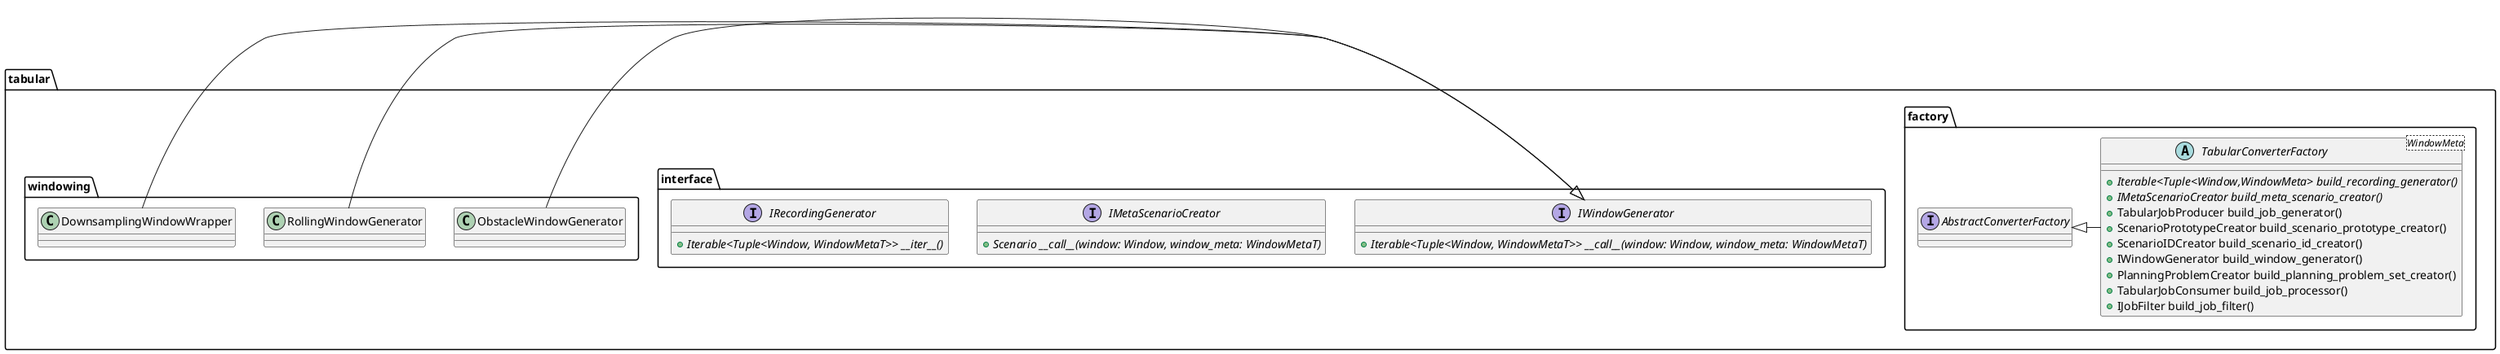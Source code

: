 @startuml
'https://plantuml.com/class-diagram

package tabular {

package factory {
interface AbstractConverterFactory

abstract TabularConverterFactory <WindowMeta> {
  {abstract} +Iterable<Tuple<Window,WindowMeta> build_recording_generator()
  {abstract} +IMetaScenarioCreator build_meta_scenario_creator()
  {method} +TabularJobProducer build_job_generator()
  {method} +ScenarioPrototypeCreator build_scenario_prototype_creator()
  {method} +ScenarioIDCreator build_scenario_id_creator()
  {method} +IWindowGenerator build_window_generator()
  {method} +PlanningProblemCreator build_planning_problem_set_creator()
  {method} +TabularJobConsumer build_job_processor()
  {method} +IJobFilter build_job_filter()
}
AbstractConverterFactory <|- TabularConverterFactory
}


package interface {
interface IWindowGenerator {
 {abstract} +Iterable<Tuple<Window, WindowMetaT>> __call__(window: Window, window_meta: WindowMetaT)
}

interface IMetaScenarioCreator {
 {abstract} +Scenario __call__(window: Window, window_meta: WindowMetaT)
}

interface IRecordingGenerator {
 {abstract} +Iterable<Tuple<Window, WindowMetaT>> __iter__()
}

}

package windowing {
 class ObstacleWindowGenerator
 class RollingWindowGenerator
 class DownsamplingWindowWrapper

IWindowGenerator <|- ObstacleWindowGenerator
IWindowGenerator <|- RollingWindowGenerator
IWindowGenerator <|- DownsamplingWindowWrapper

}

}
@enduml